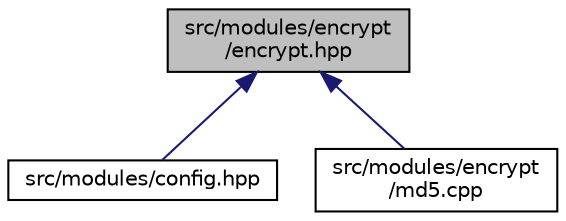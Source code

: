 digraph "src/modules/encrypt/encrypt.hpp"
{
 // LATEX_PDF_SIZE
  edge [fontname="Helvetica",fontsize="10",labelfontname="Helvetica",labelfontsize="10"];
  node [fontname="Helvetica",fontsize="10",shape=record];
  Node1 [label="src/modules/encrypt\l/encrypt.hpp",height=0.2,width=0.4,color="black", fillcolor="grey75", style="filled", fontcolor="black",tooltip="easyVim加密解密模块"];
  Node1 -> Node2 [dir="back",color="midnightblue",fontsize="10",style="solid",fontname="Helvetica"];
  Node2 [label="src/modules/config.hpp",height=0.2,width=0.4,color="black", fillcolor="white", style="filled",URL="$config_8hpp.html",tooltip="配置文件，头文件汇总"];
  Node1 -> Node3 [dir="back",color="midnightblue",fontsize="10",style="solid",fontname="Helvetica"];
  Node3 [label="src/modules/encrypt\l/md5.cpp",height=0.2,width=0.4,color="black", fillcolor="white", style="filled",URL="$md5_8cpp.html",tooltip="easyVim MD5加密算法"];
}
